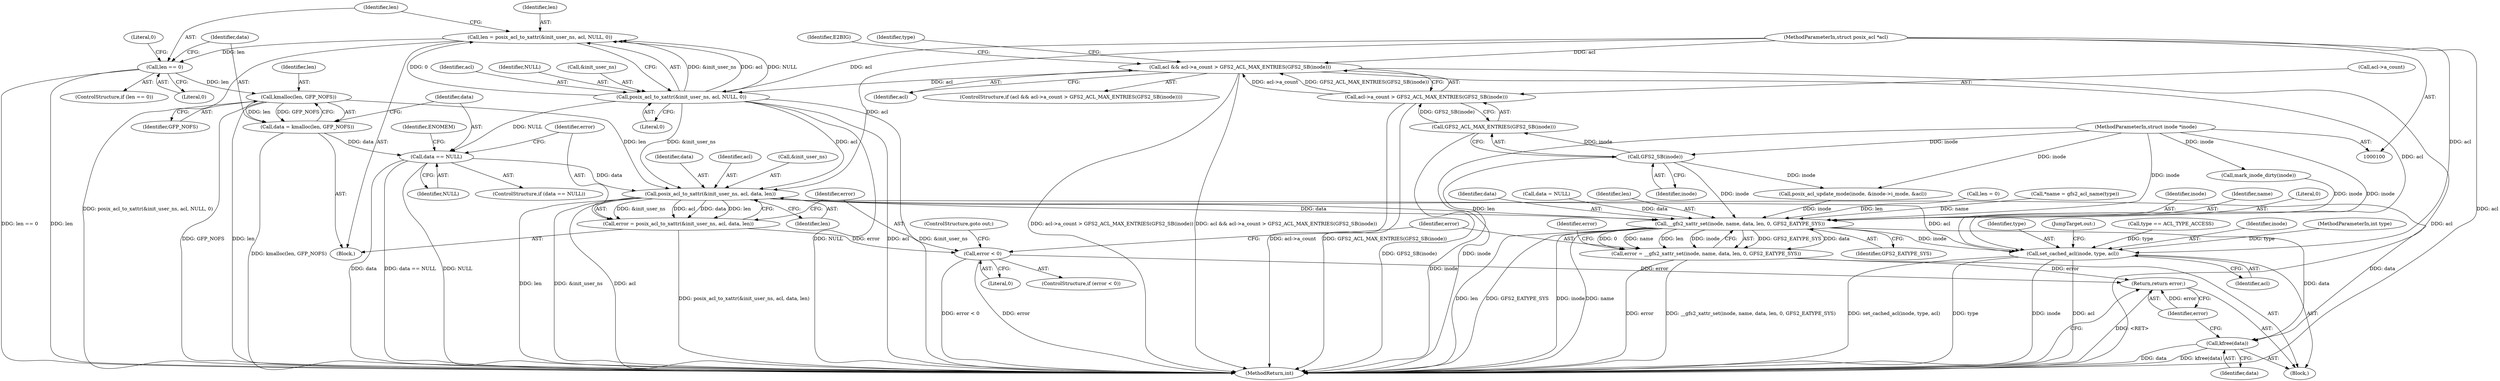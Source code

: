 digraph "0_linux_073931017b49d9458aa351605b43a7e34598caef_5@API" {
"1000178" [label="(Call,kmalloc(len, GFP_NOFS))"];
"1000171" [label="(Call,len == 0)"];
"1000162" [label="(Call,len = posix_acl_to_xattr(&init_user_ns, acl, NULL, 0))"];
"1000164" [label="(Call,posix_acl_to_xattr(&init_user_ns, acl, NULL, 0))"];
"1000114" [label="(Call,acl && acl->a_count > GFS2_ACL_MAX_ENTRIES(GFS2_SB(inode)))"];
"1000102" [label="(MethodParameterIn,struct posix_acl *acl)"];
"1000116" [label="(Call,acl->a_count > GFS2_ACL_MAX_ENTRIES(GFS2_SB(inode)))"];
"1000120" [label="(Call,GFS2_ACL_MAX_ENTRIES(GFS2_SB(inode)))"];
"1000121" [label="(Call,GFS2_SB(inode))"];
"1000101" [label="(MethodParameterIn,struct inode *inode)"];
"1000176" [label="(Call,data = kmalloc(len, GFP_NOFS))"];
"1000182" [label="(Call,data == NULL)"];
"1000190" [label="(Call,posix_acl_to_xattr(&init_user_ns, acl, data, len))"];
"1000188" [label="(Call,error = posix_acl_to_xattr(&init_user_ns, acl, data, len))"];
"1000197" [label="(Call,error < 0)"];
"1000228" [label="(Return,return error;)"];
"1000211" [label="(Call,__gfs2_xattr_set(inode, name, data, len, 0, GFS2_EATYPE_SYS))"];
"1000209" [label="(Call,error = __gfs2_xattr_set(inode, name, data, len, 0, GFS2_EATYPE_SYS))"];
"1000221" [label="(Call,set_cached_acl(inode, type, acl))"];
"1000226" [label="(Call,kfree(data))"];
"1000116" [label="(Call,acl->a_count > GFS2_ACL_MAX_ENTRIES(GFS2_SB(inode)))"];
"1000226" [label="(Call,kfree(data))"];
"1000189" [label="(Identifier,error)"];
"1000206" [label="(Call,len = 0)"];
"1000184" [label="(Identifier,NULL)"];
"1000109" [label="(Call,*name = gfs2_acl_name(type))"];
"1000117" [label="(Call,acl->a_count)"];
"1000125" [label="(Identifier,E2BIG)"];
"1000102" [label="(MethodParameterIn,struct posix_acl *acl)"];
"1000219" [label="(Identifier,error)"];
"1000170" [label="(ControlStructure,if (len == 0))"];
"1000182" [label="(Call,data == NULL)"];
"1000179" [label="(Identifier,len)"];
"1000163" [label="(Identifier,len)"];
"1000101" [label="(MethodParameterIn,struct inode *inode)"];
"1000221" [label="(Call,set_cached_acl(inode, type, acl))"];
"1000199" [label="(Literal,0)"];
"1000114" [label="(Call,acl && acl->a_count > GFS2_ACL_MAX_ENTRIES(GFS2_SB(inode)))"];
"1000157" [label="(Call,mark_inode_dirty(inode))"];
"1000197" [label="(Call,error < 0)"];
"1000223" [label="(Identifier,type)"];
"1000167" [label="(Identifier,acl)"];
"1000120" [label="(Call,GFS2_ACL_MAX_ENTRIES(GFS2_SB(inode)))"];
"1000115" [label="(Identifier,acl)"];
"1000180" [label="(Identifier,GFP_NOFS)"];
"1000194" [label="(Identifier,data)"];
"1000196" [label="(ControlStructure,if (error < 0))"];
"1000225" [label="(JumpTarget,out:)"];
"1000127" [label="(Call,type == ACL_TYPE_ACCESS)"];
"1000212" [label="(Identifier,inode)"];
"1000213" [label="(Identifier,name)"];
"1000178" [label="(Call,kmalloc(len, GFP_NOFS))"];
"1000113" [label="(ControlStructure,if (acl && acl->a_count > GFS2_ACL_MAX_ENTRIES(GFS2_SB(inode))))"];
"1000193" [label="(Identifier,acl)"];
"1000230" [label="(MethodReturn,int)"];
"1000173" [label="(Literal,0)"];
"1000191" [label="(Call,&init_user_ns)"];
"1000190" [label="(Call,posix_acl_to_xattr(&init_user_ns, acl, data, len))"];
"1000176" [label="(Call,data = kmalloc(len, GFP_NOFS))"];
"1000168" [label="(Identifier,NULL)"];
"1000187" [label="(Identifier,ENOMEM)"];
"1000211" [label="(Call,__gfs2_xattr_set(inode, name, data, len, 0, GFS2_EATYPE_SYS))"];
"1000227" [label="(Identifier,data)"];
"1000200" [label="(ControlStructure,goto out;)"];
"1000216" [label="(Literal,0)"];
"1000128" [label="(Identifier,type)"];
"1000165" [label="(Call,&init_user_ns)"];
"1000175" [label="(Literal,0)"];
"1000172" [label="(Identifier,len)"];
"1000198" [label="(Identifier,error)"];
"1000161" [label="(Block,)"];
"1000183" [label="(Identifier,data)"];
"1000195" [label="(Identifier,len)"];
"1000210" [label="(Identifier,error)"];
"1000217" [label="(Identifier,GFS2_EATYPE_SYS)"];
"1000228" [label="(Return,return error;)"];
"1000224" [label="(Identifier,acl)"];
"1000222" [label="(Identifier,inode)"];
"1000214" [label="(Identifier,data)"];
"1000181" [label="(ControlStructure,if (data == NULL))"];
"1000203" [label="(Call,data = NULL)"];
"1000177" [label="(Identifier,data)"];
"1000209" [label="(Call,error = __gfs2_xattr_set(inode, name, data, len, 0, GFS2_EATYPE_SYS))"];
"1000171" [label="(Call,len == 0)"];
"1000169" [label="(Literal,0)"];
"1000164" [label="(Call,posix_acl_to_xattr(&init_user_ns, acl, NULL, 0))"];
"1000162" [label="(Call,len = posix_acl_to_xattr(&init_user_ns, acl, NULL, 0))"];
"1000122" [label="(Identifier,inode)"];
"1000139" [label="(Call,posix_acl_update_mode(inode, &inode->i_mode, &acl))"];
"1000103" [label="(MethodParameterIn,int type)"];
"1000104" [label="(Block,)"];
"1000215" [label="(Identifier,len)"];
"1000229" [label="(Identifier,error)"];
"1000121" [label="(Call,GFS2_SB(inode))"];
"1000188" [label="(Call,error = posix_acl_to_xattr(&init_user_ns, acl, data, len))"];
"1000178" -> "1000176"  [label="AST: "];
"1000178" -> "1000180"  [label="CFG: "];
"1000179" -> "1000178"  [label="AST: "];
"1000180" -> "1000178"  [label="AST: "];
"1000176" -> "1000178"  [label="CFG: "];
"1000178" -> "1000230"  [label="DDG: len"];
"1000178" -> "1000230"  [label="DDG: GFP_NOFS"];
"1000178" -> "1000176"  [label="DDG: len"];
"1000178" -> "1000176"  [label="DDG: GFP_NOFS"];
"1000171" -> "1000178"  [label="DDG: len"];
"1000178" -> "1000190"  [label="DDG: len"];
"1000171" -> "1000170"  [label="AST: "];
"1000171" -> "1000173"  [label="CFG: "];
"1000172" -> "1000171"  [label="AST: "];
"1000173" -> "1000171"  [label="AST: "];
"1000175" -> "1000171"  [label="CFG: "];
"1000177" -> "1000171"  [label="CFG: "];
"1000171" -> "1000230"  [label="DDG: len"];
"1000171" -> "1000230"  [label="DDG: len == 0"];
"1000162" -> "1000171"  [label="DDG: len"];
"1000162" -> "1000161"  [label="AST: "];
"1000162" -> "1000164"  [label="CFG: "];
"1000163" -> "1000162"  [label="AST: "];
"1000164" -> "1000162"  [label="AST: "];
"1000172" -> "1000162"  [label="CFG: "];
"1000162" -> "1000230"  [label="DDG: posix_acl_to_xattr(&init_user_ns, acl, NULL, 0)"];
"1000164" -> "1000162"  [label="DDG: &init_user_ns"];
"1000164" -> "1000162"  [label="DDG: acl"];
"1000164" -> "1000162"  [label="DDG: NULL"];
"1000164" -> "1000162"  [label="DDG: 0"];
"1000164" -> "1000169"  [label="CFG: "];
"1000165" -> "1000164"  [label="AST: "];
"1000167" -> "1000164"  [label="AST: "];
"1000168" -> "1000164"  [label="AST: "];
"1000169" -> "1000164"  [label="AST: "];
"1000164" -> "1000230"  [label="DDG: NULL"];
"1000164" -> "1000230"  [label="DDG: acl"];
"1000164" -> "1000230"  [label="DDG: &init_user_ns"];
"1000114" -> "1000164"  [label="DDG: acl"];
"1000102" -> "1000164"  [label="DDG: acl"];
"1000164" -> "1000182"  [label="DDG: NULL"];
"1000164" -> "1000190"  [label="DDG: &init_user_ns"];
"1000164" -> "1000190"  [label="DDG: acl"];
"1000114" -> "1000113"  [label="AST: "];
"1000114" -> "1000115"  [label="CFG: "];
"1000114" -> "1000116"  [label="CFG: "];
"1000115" -> "1000114"  [label="AST: "];
"1000116" -> "1000114"  [label="AST: "];
"1000125" -> "1000114"  [label="CFG: "];
"1000128" -> "1000114"  [label="CFG: "];
"1000114" -> "1000230"  [label="DDG: acl && acl->a_count > GFS2_ACL_MAX_ENTRIES(GFS2_SB(inode))"];
"1000114" -> "1000230"  [label="DDG: acl"];
"1000114" -> "1000230"  [label="DDG: acl->a_count > GFS2_ACL_MAX_ENTRIES(GFS2_SB(inode))"];
"1000102" -> "1000114"  [label="DDG: acl"];
"1000116" -> "1000114"  [label="DDG: acl->a_count"];
"1000116" -> "1000114"  [label="DDG: GFS2_ACL_MAX_ENTRIES(GFS2_SB(inode))"];
"1000114" -> "1000221"  [label="DDG: acl"];
"1000102" -> "1000100"  [label="AST: "];
"1000102" -> "1000230"  [label="DDG: acl"];
"1000102" -> "1000190"  [label="DDG: acl"];
"1000102" -> "1000221"  [label="DDG: acl"];
"1000116" -> "1000120"  [label="CFG: "];
"1000117" -> "1000116"  [label="AST: "];
"1000120" -> "1000116"  [label="AST: "];
"1000116" -> "1000230"  [label="DDG: acl->a_count"];
"1000116" -> "1000230"  [label="DDG: GFS2_ACL_MAX_ENTRIES(GFS2_SB(inode))"];
"1000120" -> "1000116"  [label="DDG: GFS2_SB(inode)"];
"1000120" -> "1000121"  [label="CFG: "];
"1000121" -> "1000120"  [label="AST: "];
"1000120" -> "1000230"  [label="DDG: GFS2_SB(inode)"];
"1000121" -> "1000120"  [label="DDG: inode"];
"1000121" -> "1000122"  [label="CFG: "];
"1000122" -> "1000121"  [label="AST: "];
"1000121" -> "1000230"  [label="DDG: inode"];
"1000101" -> "1000121"  [label="DDG: inode"];
"1000121" -> "1000139"  [label="DDG: inode"];
"1000121" -> "1000211"  [label="DDG: inode"];
"1000101" -> "1000100"  [label="AST: "];
"1000101" -> "1000230"  [label="DDG: inode"];
"1000101" -> "1000139"  [label="DDG: inode"];
"1000101" -> "1000157"  [label="DDG: inode"];
"1000101" -> "1000211"  [label="DDG: inode"];
"1000101" -> "1000221"  [label="DDG: inode"];
"1000176" -> "1000161"  [label="AST: "];
"1000177" -> "1000176"  [label="AST: "];
"1000183" -> "1000176"  [label="CFG: "];
"1000176" -> "1000230"  [label="DDG: kmalloc(len, GFP_NOFS)"];
"1000176" -> "1000182"  [label="DDG: data"];
"1000182" -> "1000181"  [label="AST: "];
"1000182" -> "1000184"  [label="CFG: "];
"1000183" -> "1000182"  [label="AST: "];
"1000184" -> "1000182"  [label="AST: "];
"1000187" -> "1000182"  [label="CFG: "];
"1000189" -> "1000182"  [label="CFG: "];
"1000182" -> "1000230"  [label="DDG: data == NULL"];
"1000182" -> "1000230"  [label="DDG: NULL"];
"1000182" -> "1000230"  [label="DDG: data"];
"1000182" -> "1000190"  [label="DDG: data"];
"1000190" -> "1000188"  [label="AST: "];
"1000190" -> "1000195"  [label="CFG: "];
"1000191" -> "1000190"  [label="AST: "];
"1000193" -> "1000190"  [label="AST: "];
"1000194" -> "1000190"  [label="AST: "];
"1000195" -> "1000190"  [label="AST: "];
"1000188" -> "1000190"  [label="CFG: "];
"1000190" -> "1000230"  [label="DDG: len"];
"1000190" -> "1000230"  [label="DDG: &init_user_ns"];
"1000190" -> "1000230"  [label="DDG: acl"];
"1000190" -> "1000188"  [label="DDG: &init_user_ns"];
"1000190" -> "1000188"  [label="DDG: acl"];
"1000190" -> "1000188"  [label="DDG: data"];
"1000190" -> "1000188"  [label="DDG: len"];
"1000190" -> "1000211"  [label="DDG: data"];
"1000190" -> "1000211"  [label="DDG: len"];
"1000190" -> "1000221"  [label="DDG: acl"];
"1000190" -> "1000226"  [label="DDG: data"];
"1000188" -> "1000161"  [label="AST: "];
"1000189" -> "1000188"  [label="AST: "];
"1000198" -> "1000188"  [label="CFG: "];
"1000188" -> "1000230"  [label="DDG: posix_acl_to_xattr(&init_user_ns, acl, data, len)"];
"1000188" -> "1000197"  [label="DDG: error"];
"1000197" -> "1000196"  [label="AST: "];
"1000197" -> "1000199"  [label="CFG: "];
"1000198" -> "1000197"  [label="AST: "];
"1000199" -> "1000197"  [label="AST: "];
"1000200" -> "1000197"  [label="CFG: "];
"1000210" -> "1000197"  [label="CFG: "];
"1000197" -> "1000230"  [label="DDG: error < 0"];
"1000197" -> "1000230"  [label="DDG: error"];
"1000197" -> "1000228"  [label="DDG: error"];
"1000228" -> "1000104"  [label="AST: "];
"1000228" -> "1000229"  [label="CFG: "];
"1000229" -> "1000228"  [label="AST: "];
"1000230" -> "1000228"  [label="CFG: "];
"1000228" -> "1000230"  [label="DDG: <RET>"];
"1000229" -> "1000228"  [label="DDG: error"];
"1000209" -> "1000228"  [label="DDG: error"];
"1000211" -> "1000209"  [label="AST: "];
"1000211" -> "1000217"  [label="CFG: "];
"1000212" -> "1000211"  [label="AST: "];
"1000213" -> "1000211"  [label="AST: "];
"1000214" -> "1000211"  [label="AST: "];
"1000215" -> "1000211"  [label="AST: "];
"1000216" -> "1000211"  [label="AST: "];
"1000217" -> "1000211"  [label="AST: "];
"1000209" -> "1000211"  [label="CFG: "];
"1000211" -> "1000230"  [label="DDG: len"];
"1000211" -> "1000230"  [label="DDG: GFS2_EATYPE_SYS"];
"1000211" -> "1000230"  [label="DDG: inode"];
"1000211" -> "1000230"  [label="DDG: name"];
"1000211" -> "1000209"  [label="DDG: GFS2_EATYPE_SYS"];
"1000211" -> "1000209"  [label="DDG: data"];
"1000211" -> "1000209"  [label="DDG: 0"];
"1000211" -> "1000209"  [label="DDG: name"];
"1000211" -> "1000209"  [label="DDG: len"];
"1000211" -> "1000209"  [label="DDG: inode"];
"1000139" -> "1000211"  [label="DDG: inode"];
"1000157" -> "1000211"  [label="DDG: inode"];
"1000109" -> "1000211"  [label="DDG: name"];
"1000203" -> "1000211"  [label="DDG: data"];
"1000206" -> "1000211"  [label="DDG: len"];
"1000211" -> "1000221"  [label="DDG: inode"];
"1000211" -> "1000226"  [label="DDG: data"];
"1000209" -> "1000104"  [label="AST: "];
"1000210" -> "1000209"  [label="AST: "];
"1000219" -> "1000209"  [label="CFG: "];
"1000209" -> "1000230"  [label="DDG: error"];
"1000209" -> "1000230"  [label="DDG: __gfs2_xattr_set(inode, name, data, len, 0, GFS2_EATYPE_SYS)"];
"1000221" -> "1000104"  [label="AST: "];
"1000221" -> "1000224"  [label="CFG: "];
"1000222" -> "1000221"  [label="AST: "];
"1000223" -> "1000221"  [label="AST: "];
"1000224" -> "1000221"  [label="AST: "];
"1000225" -> "1000221"  [label="CFG: "];
"1000221" -> "1000230"  [label="DDG: set_cached_acl(inode, type, acl)"];
"1000221" -> "1000230"  [label="DDG: type"];
"1000221" -> "1000230"  [label="DDG: inode"];
"1000221" -> "1000230"  [label="DDG: acl"];
"1000127" -> "1000221"  [label="DDG: type"];
"1000103" -> "1000221"  [label="DDG: type"];
"1000226" -> "1000104"  [label="AST: "];
"1000226" -> "1000227"  [label="CFG: "];
"1000227" -> "1000226"  [label="AST: "];
"1000229" -> "1000226"  [label="CFG: "];
"1000226" -> "1000230"  [label="DDG: kfree(data)"];
"1000226" -> "1000230"  [label="DDG: data"];
}
